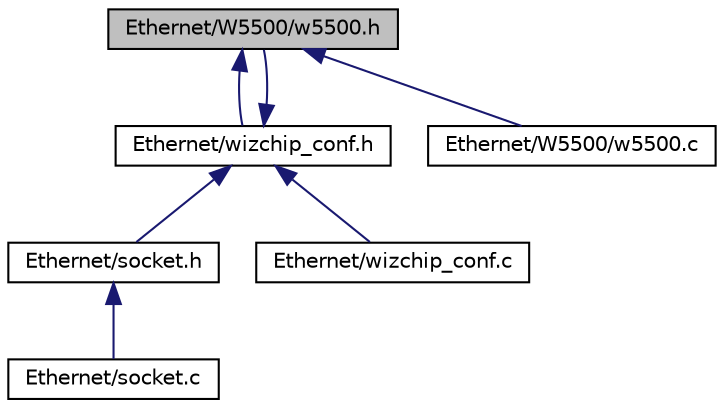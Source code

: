 digraph "Ethernet/W5500/w5500.h"
{
 // LATEX_PDF_SIZE
  edge [fontname="Helvetica",fontsize="10",labelfontname="Helvetica",labelfontsize="10"];
  node [fontname="Helvetica",fontsize="10",shape=record];
  Node1 [label="Ethernet/W5500/w5500.h",height=0.2,width=0.4,color="black", fillcolor="grey75", style="filled", fontcolor="black",tooltip="W5500 HAL Header File."];
  Node1 -> Node2 [dir="back",color="midnightblue",fontsize="10",style="solid",fontname="Helvetica"];
  Node2 [label="Ethernet/wizchip_conf.h",height=0.2,width=0.4,color="black", fillcolor="white", style="filled",URL="$wizchip__conf_8h.html",tooltip="WIZCHIP Config Header File."];
  Node2 -> Node3 [dir="back",color="midnightblue",fontsize="10",style="solid",fontname="Helvetica"];
  Node3 [label="Ethernet/socket.h",height=0.2,width=0.4,color="black", fillcolor="white", style="filled",URL="$socket_8h.html",tooltip="SOCKET APIs Header file."];
  Node3 -> Node4 [dir="back",color="midnightblue",fontsize="10",style="solid",fontname="Helvetica"];
  Node4 [label="Ethernet/socket.c",height=0.2,width=0.4,color="black", fillcolor="white", style="filled",URL="$socket_8c.html",tooltip="SOCKET APIs Implements file."];
  Node2 -> Node5 [dir="back",color="midnightblue",fontsize="10",style="solid",fontname="Helvetica"];
  Node5 [label="Ethernet/wizchip_conf.c",height=0.2,width=0.4,color="black", fillcolor="white", style="filled",URL="$wizchip__conf_8c.html",tooltip="WIZCHIP Config Header File."];
  Node2 -> Node1 [dir="back",color="midnightblue",fontsize="10",style="solid",fontname="Helvetica"];
  Node1 -> Node6 [dir="back",color="midnightblue",fontsize="10",style="solid",fontname="Helvetica"];
  Node6 [label="Ethernet/W5500/w5500.c",height=0.2,width=0.4,color="black", fillcolor="white", style="filled",URL="$w5500_8c.html",tooltip="W5500 HAL Interface."];
}
